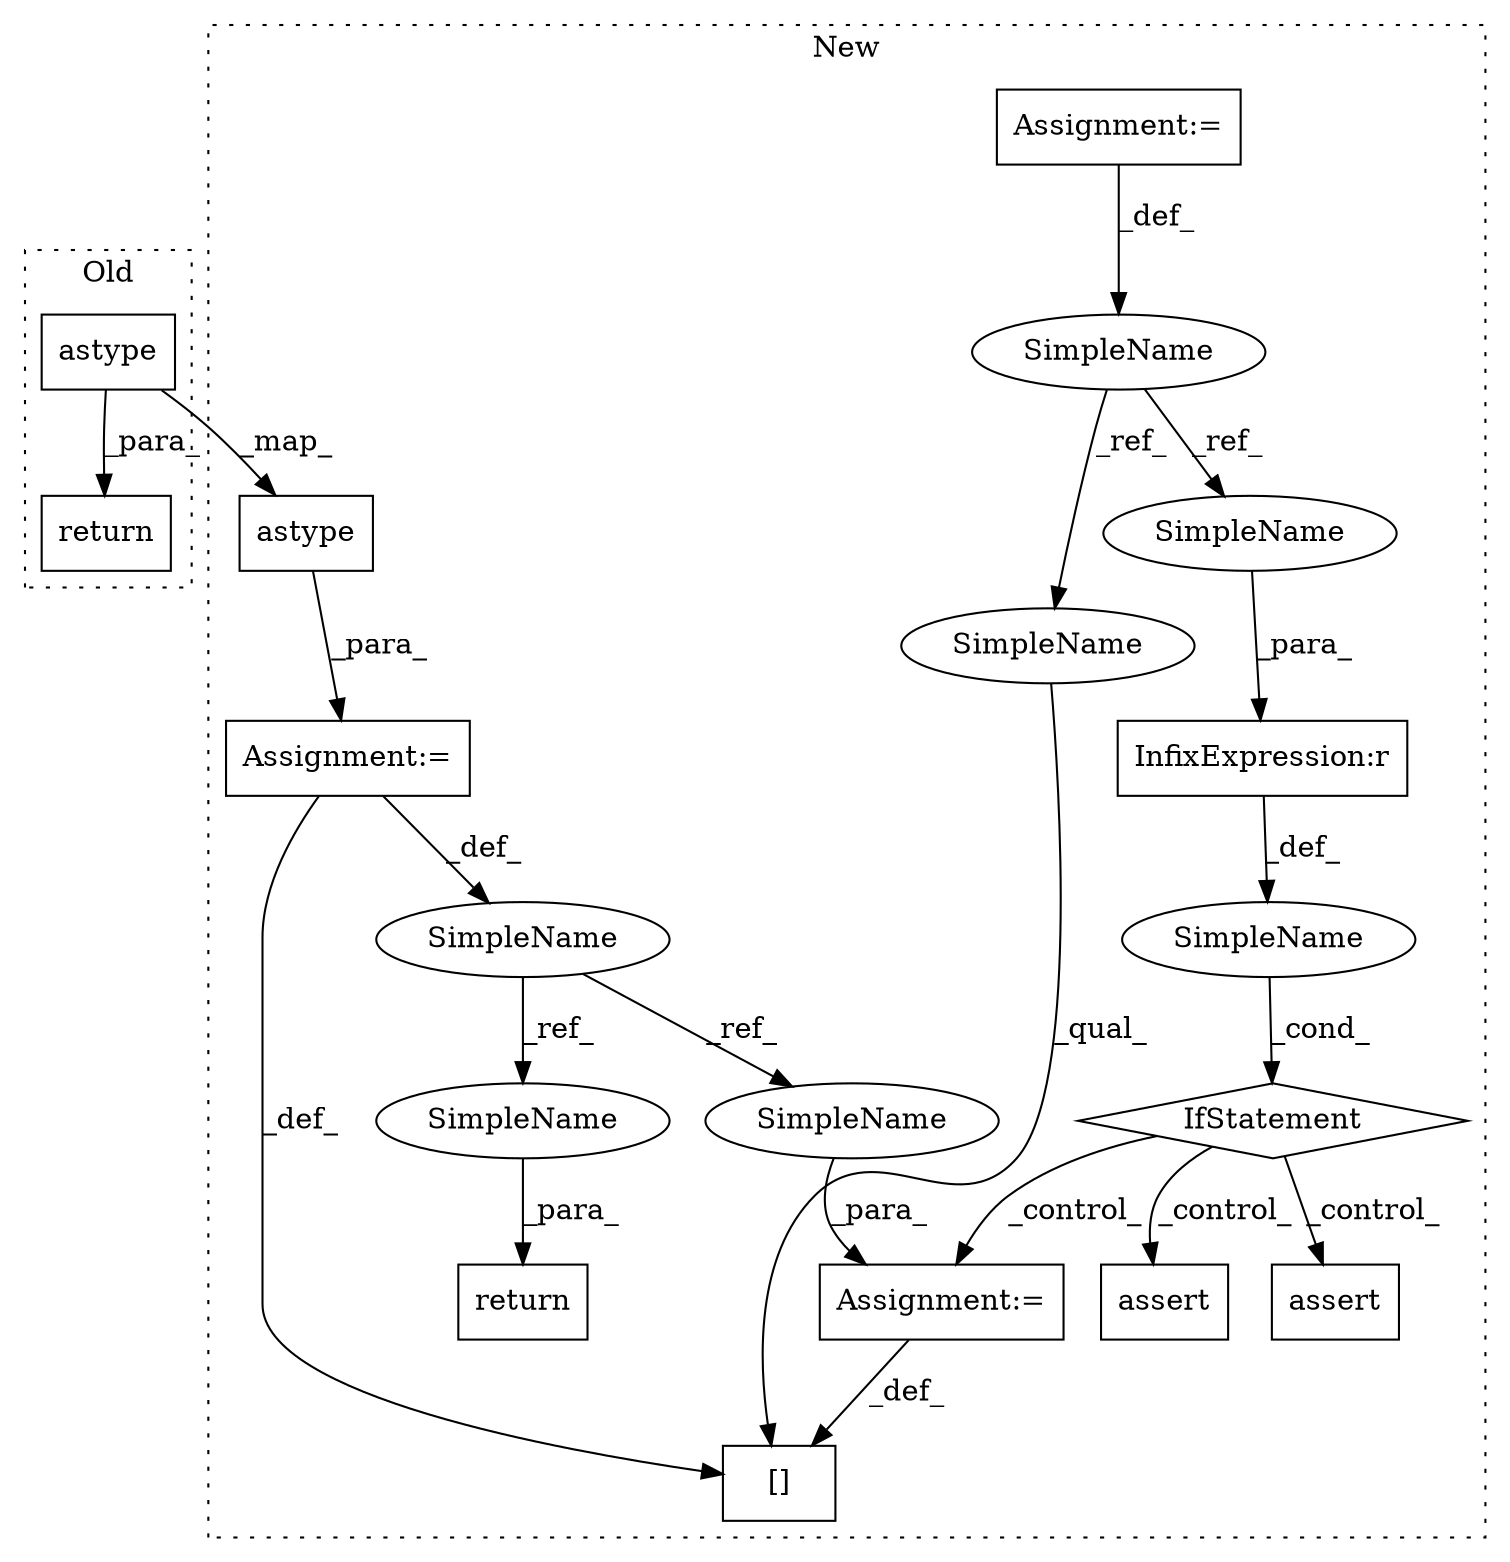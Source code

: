 digraph G {
subgraph cluster0 {
1 [label="return" a="41" s="6936" l="7" shape="box"];
12 [label="astype" a="32" s="6985,6997" l="7,1" shape="box"];
label = "Old";
style="dotted";
}
subgraph cluster1 {
2 [label="assert" a="6" s="7452" l="7" shape="box"];
3 [label="IfStatement" a="25" s="7427,7442" l="4,2" shape="diamond"];
4 [label="SimpleName" a="42" s="" l="" shape="ellipse"];
5 [label="Assignment:=" a="7" s="7748" l="1" shape="box"];
6 [label="InfixExpression:r" a="27" s="7434" l="4" shape="box"];
7 [label="assert" a="6" s="7681" l="7" shape="box"];
8 [label="Assignment:=" a="7" s="7244" l="3" shape="box"];
9 [label="SimpleName" a="42" s="7359" l="6" shape="ellipse"];
10 [label="return" a="41" s="7767" l="7" shape="box"];
11 [label="[]" a="2" s="7733,7747" l="4,1" shape="box"];
13 [label="astype" a="32" s="7408,7420" l="7,1" shape="box"];
14 [label="SimpleName" a="42" s="7244" l="3" shape="ellipse"];
15 [label="Assignment:=" a="7" s="7365" l="1" shape="box"];
16 [label="SimpleName" a="42" s="7733" l="3" shape="ellipse"];
17 [label="SimpleName" a="42" s="7431" l="3" shape="ellipse"];
18 [label="SimpleName" a="42" s="7774" l="6" shape="ellipse"];
19 [label="SimpleName" a="42" s="7749" l="6" shape="ellipse"];
label = "New";
style="dotted";
}
3 -> 5 [label="_control_"];
3 -> 7 [label="_control_"];
3 -> 2 [label="_control_"];
4 -> 3 [label="_cond_"];
5 -> 11 [label="_def_"];
6 -> 4 [label="_def_"];
8 -> 14 [label="_def_"];
9 -> 18 [label="_ref_"];
9 -> 19 [label="_ref_"];
12 -> 13 [label="_map_"];
12 -> 1 [label="_para_"];
13 -> 15 [label="_para_"];
14 -> 16 [label="_ref_"];
14 -> 17 [label="_ref_"];
15 -> 11 [label="_def_"];
15 -> 9 [label="_def_"];
16 -> 11 [label="_qual_"];
17 -> 6 [label="_para_"];
18 -> 10 [label="_para_"];
19 -> 5 [label="_para_"];
}
